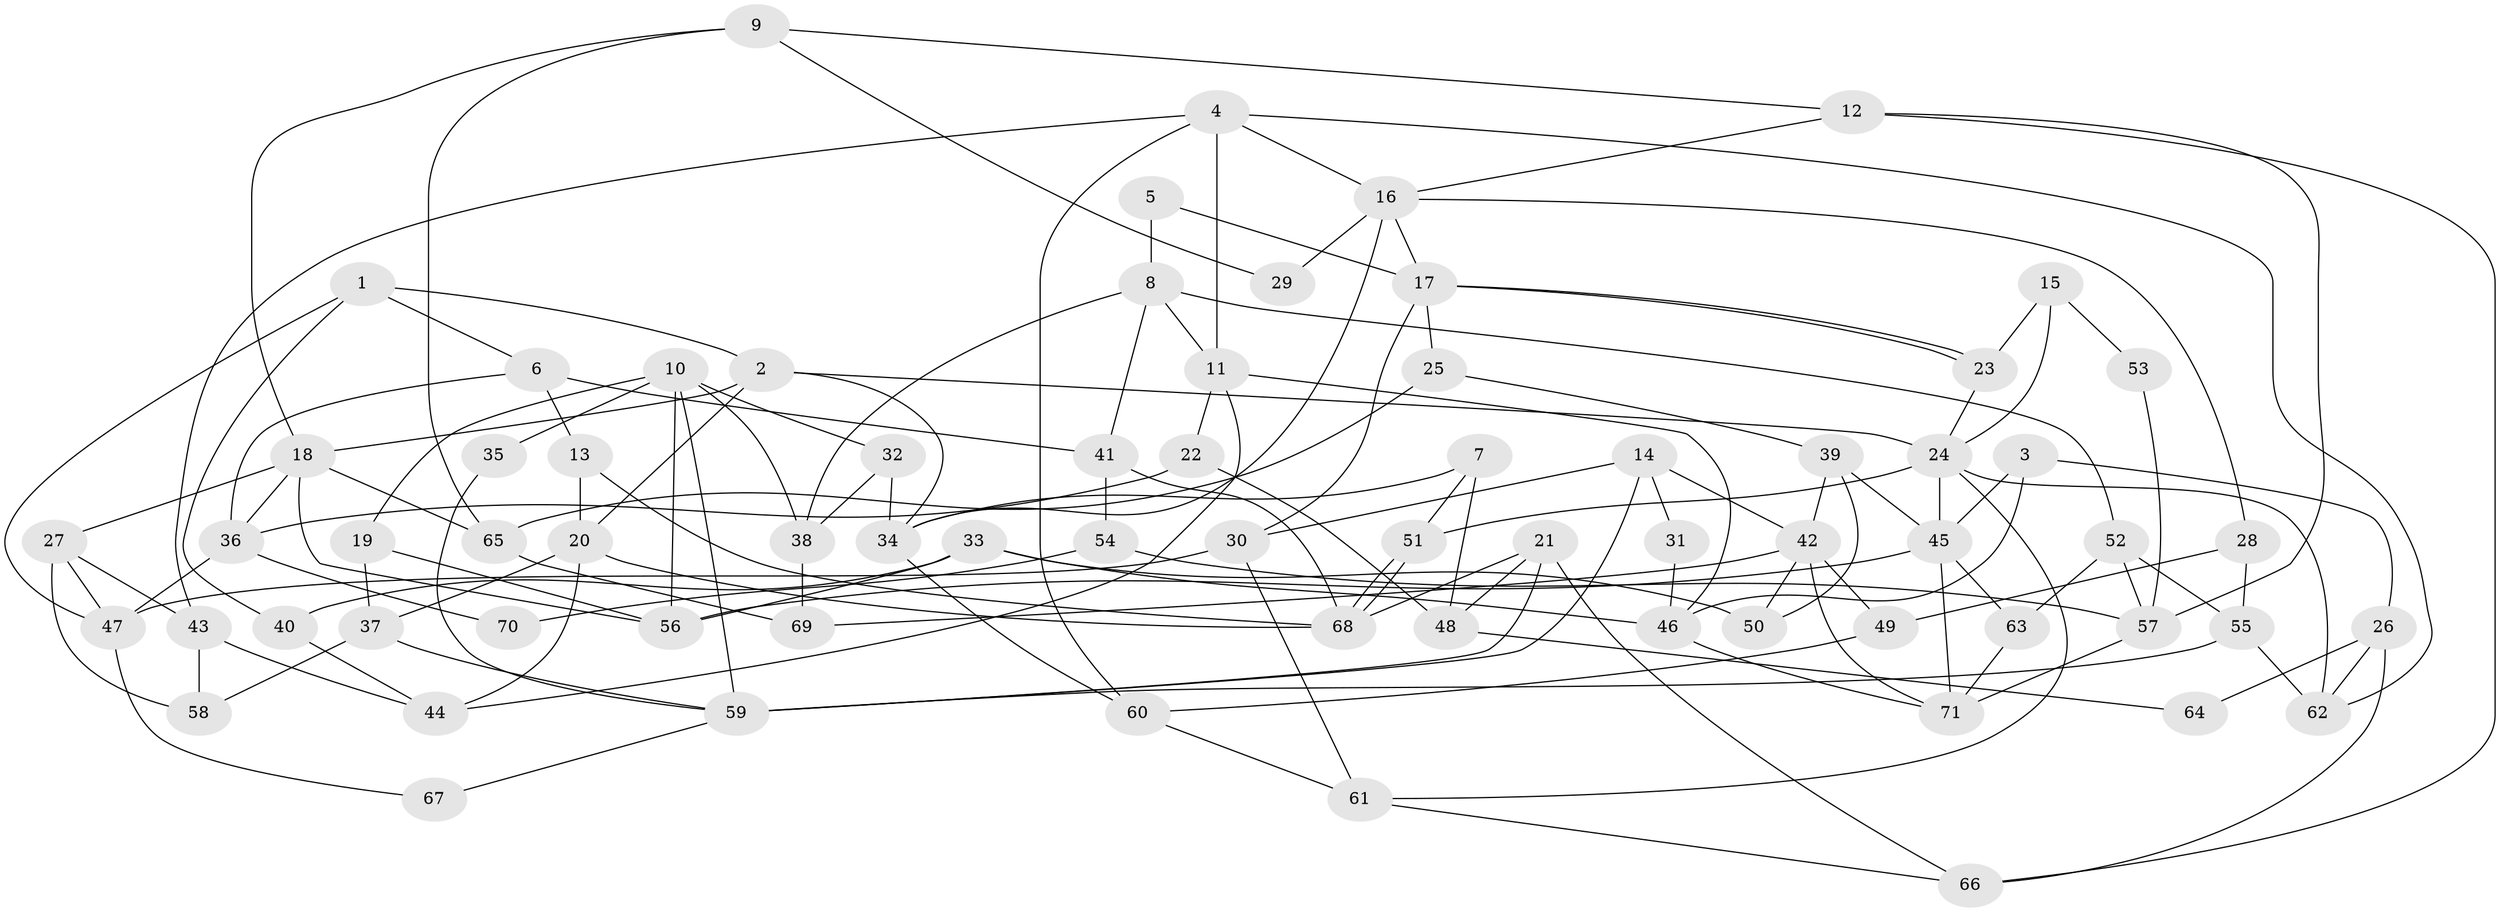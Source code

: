 // Generated by graph-tools (version 1.1) at 2025/49/03/09/25 04:49:55]
// undirected, 71 vertices, 142 edges
graph export_dot {
graph [start="1"]
  node [color=gray90,style=filled];
  1;
  2;
  3;
  4;
  5;
  6;
  7;
  8;
  9;
  10;
  11;
  12;
  13;
  14;
  15;
  16;
  17;
  18;
  19;
  20;
  21;
  22;
  23;
  24;
  25;
  26;
  27;
  28;
  29;
  30;
  31;
  32;
  33;
  34;
  35;
  36;
  37;
  38;
  39;
  40;
  41;
  42;
  43;
  44;
  45;
  46;
  47;
  48;
  49;
  50;
  51;
  52;
  53;
  54;
  55;
  56;
  57;
  58;
  59;
  60;
  61;
  62;
  63;
  64;
  65;
  66;
  67;
  68;
  69;
  70;
  71;
  1 -- 40;
  1 -- 47;
  1 -- 2;
  1 -- 6;
  2 -- 18;
  2 -- 20;
  2 -- 24;
  2 -- 34;
  3 -- 45;
  3 -- 26;
  3 -- 46;
  4 -- 11;
  4 -- 62;
  4 -- 16;
  4 -- 43;
  4 -- 60;
  5 -- 17;
  5 -- 8;
  6 -- 41;
  6 -- 13;
  6 -- 36;
  7 -- 34;
  7 -- 51;
  7 -- 48;
  8 -- 52;
  8 -- 11;
  8 -- 38;
  8 -- 41;
  9 -- 12;
  9 -- 65;
  9 -- 18;
  9 -- 29;
  10 -- 56;
  10 -- 59;
  10 -- 19;
  10 -- 32;
  10 -- 35;
  10 -- 38;
  11 -- 46;
  11 -- 44;
  11 -- 22;
  12 -- 66;
  12 -- 16;
  12 -- 57;
  13 -- 68;
  13 -- 20;
  14 -- 59;
  14 -- 30;
  14 -- 31;
  14 -- 42;
  15 -- 24;
  15 -- 23;
  15 -- 53;
  16 -- 34;
  16 -- 17;
  16 -- 28;
  16 -- 29;
  17 -- 23;
  17 -- 23;
  17 -- 25;
  17 -- 30;
  18 -- 56;
  18 -- 27;
  18 -- 36;
  18 -- 65;
  19 -- 37;
  19 -- 56;
  20 -- 37;
  20 -- 44;
  20 -- 68;
  21 -- 48;
  21 -- 68;
  21 -- 59;
  21 -- 66;
  22 -- 36;
  22 -- 48;
  23 -- 24;
  24 -- 45;
  24 -- 51;
  24 -- 61;
  24 -- 62;
  25 -- 65;
  25 -- 39;
  26 -- 66;
  26 -- 62;
  26 -- 64;
  27 -- 47;
  27 -- 43;
  27 -- 58;
  28 -- 49;
  28 -- 55;
  30 -- 61;
  30 -- 47;
  31 -- 46;
  32 -- 38;
  32 -- 34;
  33 -- 56;
  33 -- 46;
  33 -- 40;
  33 -- 50;
  34 -- 60;
  35 -- 59;
  36 -- 47;
  36 -- 70;
  37 -- 58;
  37 -- 59;
  38 -- 69;
  39 -- 50;
  39 -- 42;
  39 -- 45;
  40 -- 44;
  41 -- 68;
  41 -- 54;
  42 -- 49;
  42 -- 50;
  42 -- 69;
  42 -- 71;
  43 -- 44;
  43 -- 58;
  45 -- 71;
  45 -- 56;
  45 -- 63;
  46 -- 71;
  47 -- 67;
  48 -- 64;
  49 -- 60;
  51 -- 68;
  51 -- 68;
  52 -- 55;
  52 -- 63;
  52 -- 57;
  53 -- 57;
  54 -- 57;
  54 -- 70;
  55 -- 59;
  55 -- 62;
  57 -- 71;
  59 -- 67;
  60 -- 61;
  61 -- 66;
  63 -- 71;
  65 -- 69;
}
